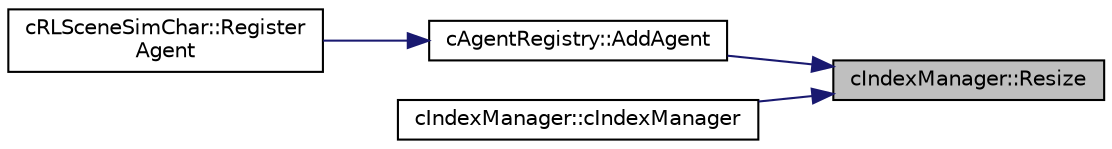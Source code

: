 digraph "cIndexManager::Resize"
{
 // LATEX_PDF_SIZE
  edge [fontname="Helvetica",fontsize="10",labelfontname="Helvetica",labelfontsize="10"];
  node [fontname="Helvetica",fontsize="10",shape=record];
  rankdir="RL";
  Node1 [label="cIndexManager::Resize",height=0.2,width=0.4,color="black", fillcolor="grey75", style="filled", fontcolor="black",tooltip=" "];
  Node1 -> Node2 [dir="back",color="midnightblue",fontsize="10",style="solid",fontname="Helvetica"];
  Node2 [label="cAgentRegistry::AddAgent",height=0.2,width=0.4,color="black", fillcolor="white", style="filled",URL="$classc_agent_registry.html#a6a1aefe12146c2d6979599b0d5f7f0d4",tooltip=" "];
  Node2 -> Node3 [dir="back",color="midnightblue",fontsize="10",style="solid",fontname="Helvetica"];
  Node3 [label="cRLSceneSimChar::Register\lAgent",height=0.2,width=0.4,color="black", fillcolor="white", style="filled",URL="$classc_r_l_scene_sim_char.html#aa1d445f6edb9cc5ee135a1523513c6cc",tooltip=" "];
  Node1 -> Node4 [dir="back",color="midnightblue",fontsize="10",style="solid",fontname="Helvetica"];
  Node4 [label="cIndexManager::cIndexManager",height=0.2,width=0.4,color="black", fillcolor="white", style="filled",URL="$classc_index_manager.html#a9e9df568adb3fbac26b0f0dc8ee014e1",tooltip=" "];
}
